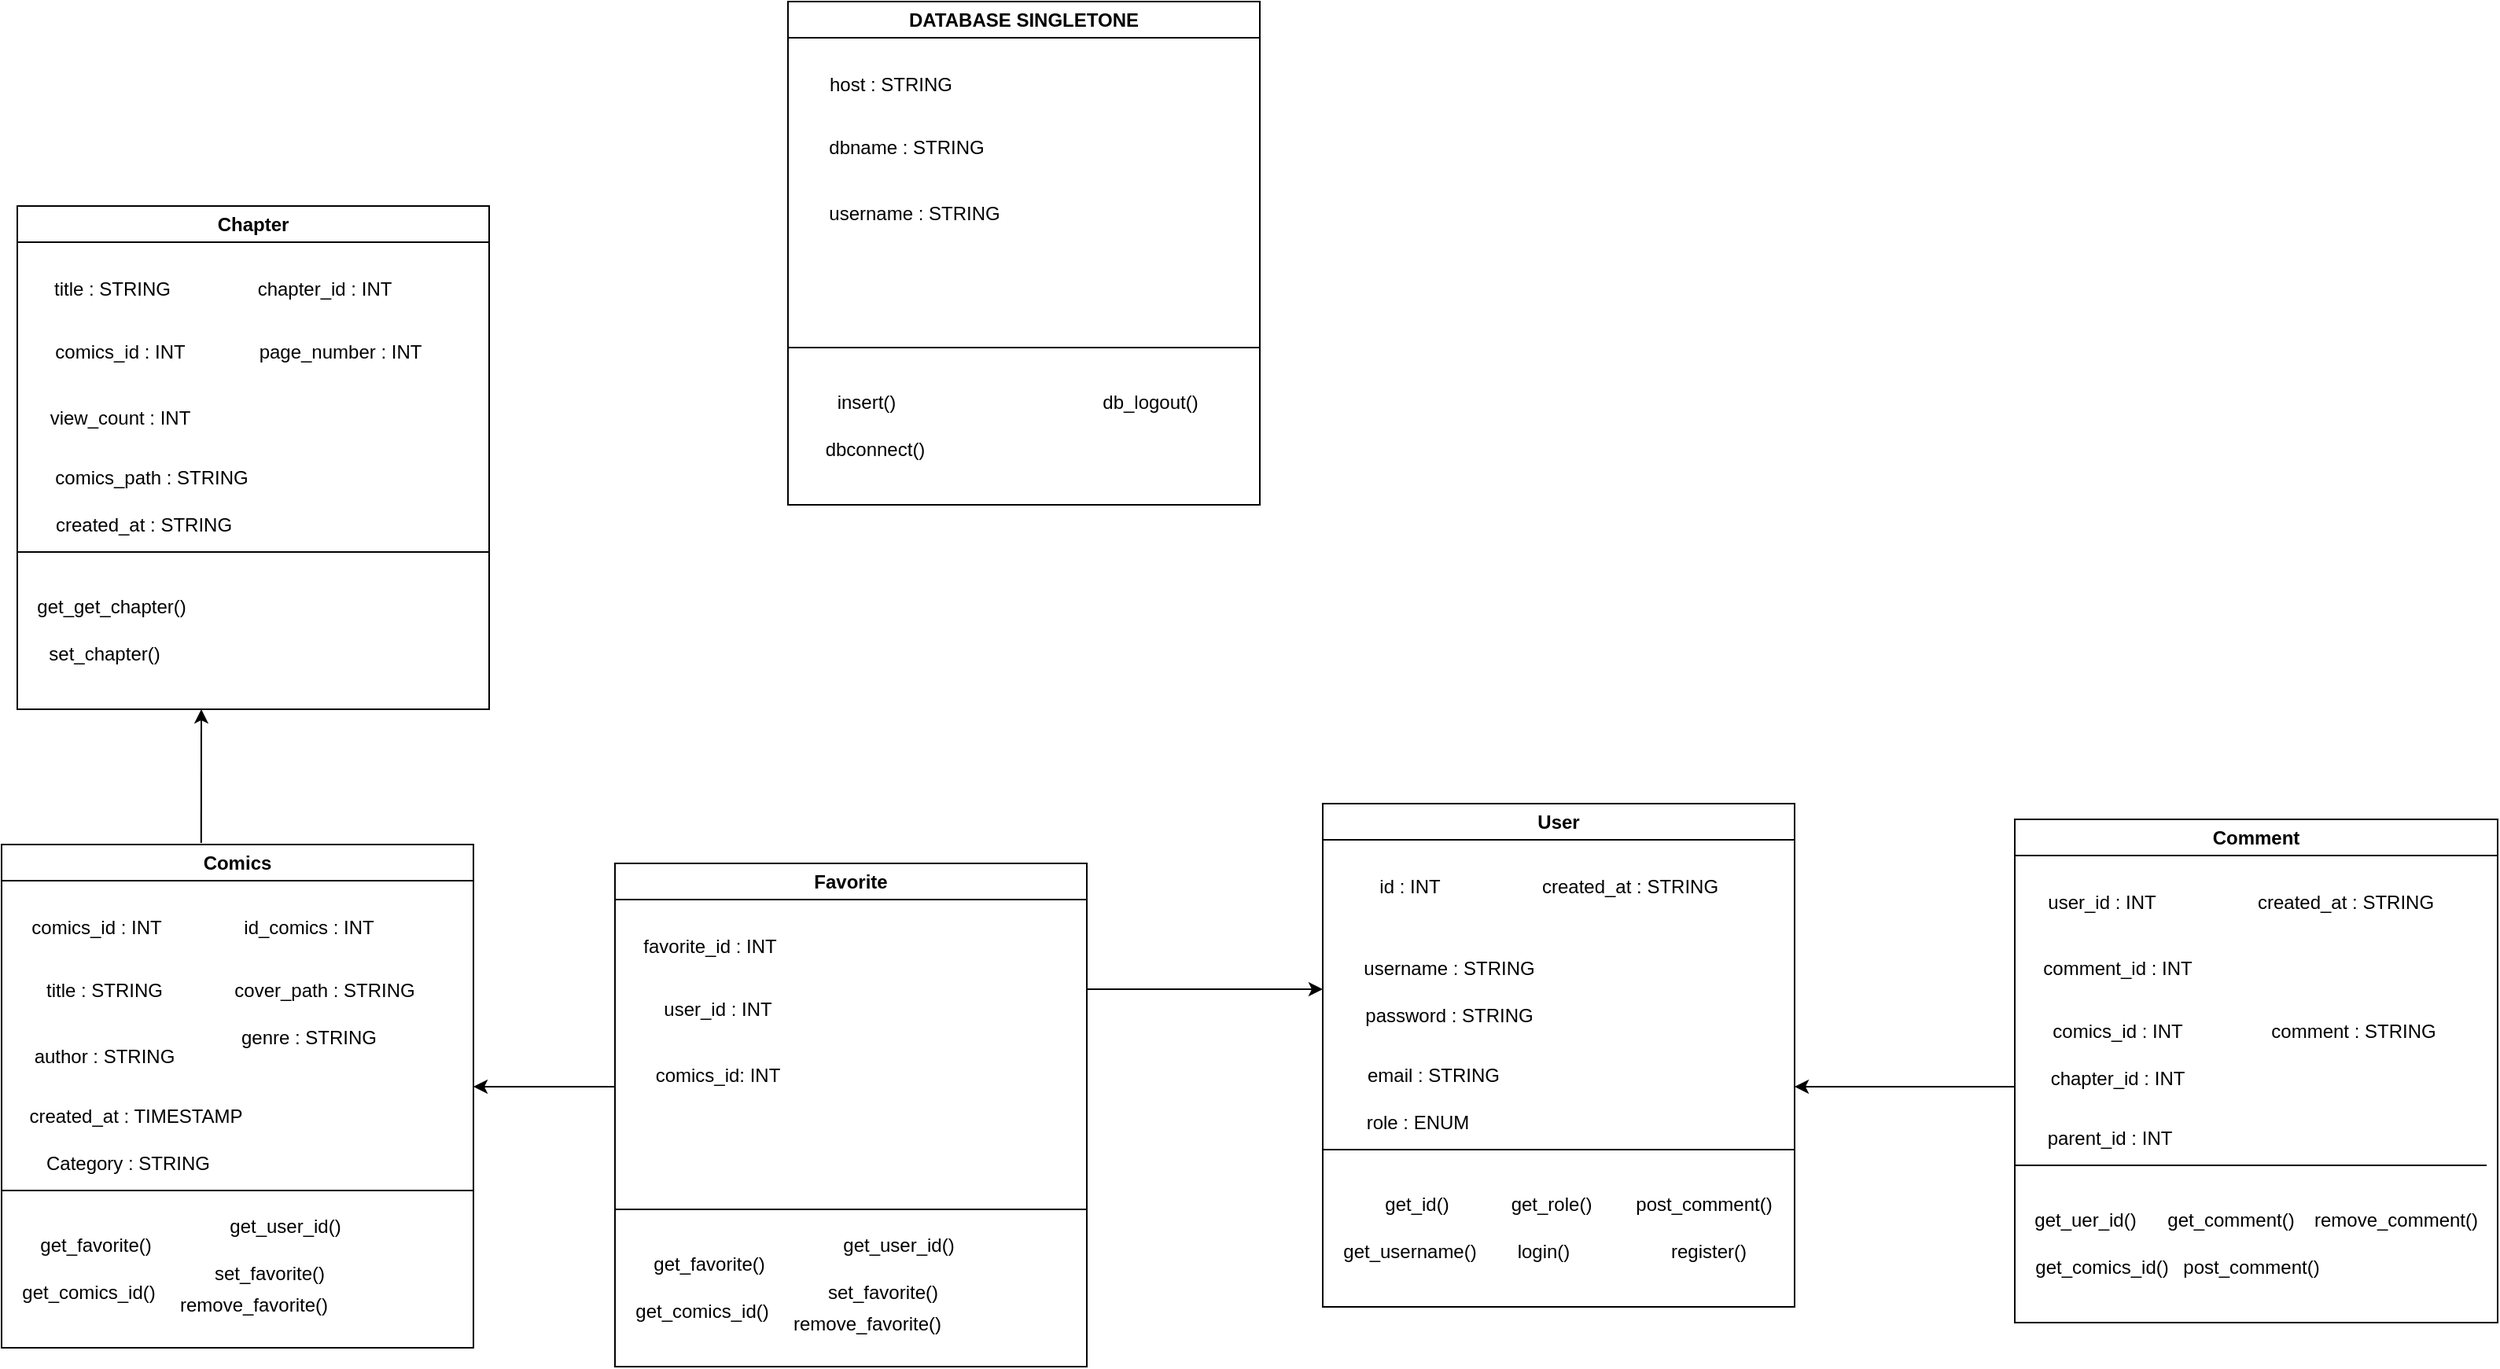 <mxfile version="24.7.16">
  <diagram name="Page-1" id="-zw8cmHJMRN0YTho_X8Q">
    <mxGraphModel dx="2860" dy="1115" grid="1" gridSize="10" guides="1" tooltips="1" connect="1" arrows="1" fold="1" page="1" pageScale="1" pageWidth="827" pageHeight="1169" math="0" shadow="0">
      <root>
        <mxCell id="0" />
        <mxCell id="1" parent="0" />
        <mxCell id="OWliPd0L7537_3YXm9wO-1" value="DATABASE SINGLETONE" style="swimlane;whiteSpace=wrap;html=1;" parent="1" vertex="1">
          <mxGeometry x="-140" y="110" width="300" height="320" as="geometry" />
        </mxCell>
        <mxCell id="OWliPd0L7537_3YXm9wO-3" value="host : STRING" style="text;html=1;align=center;verticalAlign=middle;resizable=0;points=[];autosize=1;strokeColor=none;fillColor=none;" parent="OWliPd0L7537_3YXm9wO-1" vertex="1">
          <mxGeometry x="15" y="38" width="100" height="30" as="geometry" />
        </mxCell>
        <mxCell id="OWliPd0L7537_3YXm9wO-4" value="dbname : STRING" style="text;html=1;align=center;verticalAlign=middle;resizable=0;points=[];autosize=1;strokeColor=none;fillColor=none;" parent="OWliPd0L7537_3YXm9wO-1" vertex="1">
          <mxGeometry x="15" y="78" width="120" height="30" as="geometry" />
        </mxCell>
        <mxCell id="OWliPd0L7537_3YXm9wO-5" value="username : STRING" style="text;html=1;align=center;verticalAlign=middle;resizable=0;points=[];autosize=1;strokeColor=none;fillColor=none;" parent="OWliPd0L7537_3YXm9wO-1" vertex="1">
          <mxGeometry x="15" y="120" width="130" height="30" as="geometry" />
        </mxCell>
        <mxCell id="OWliPd0L7537_3YXm9wO-8" value="insert()" style="text;html=1;align=center;verticalAlign=middle;whiteSpace=wrap;rounded=0;" parent="OWliPd0L7537_3YXm9wO-1" vertex="1">
          <mxGeometry x="20" y="240" width="60" height="30" as="geometry" />
        </mxCell>
        <mxCell id="OWliPd0L7537_3YXm9wO-11" value="db_logout()" style="text;html=1;align=center;verticalAlign=middle;resizable=0;points=[];autosize=1;strokeColor=none;fillColor=none;" parent="OWliPd0L7537_3YXm9wO-1" vertex="1">
          <mxGeometry x="190" y="240" width="80" height="30" as="geometry" />
        </mxCell>
        <mxCell id="OWliPd0L7537_3YXm9wO-9" value="dbconnect()" style="text;html=1;align=center;verticalAlign=middle;resizable=0;points=[];autosize=1;strokeColor=none;fillColor=none;" parent="OWliPd0L7537_3YXm9wO-1" vertex="1">
          <mxGeometry x="10" y="270" width="90" height="30" as="geometry" />
        </mxCell>
        <mxCell id="OWliPd0L7537_3YXm9wO-2" value="&amp;nbsp;" style="text;html=1;align=center;verticalAlign=middle;resizable=0;points=[];autosize=1;strokeColor=none;fillColor=none;" parent="1" vertex="1">
          <mxGeometry x="-75" y="148" width="30" height="30" as="geometry" />
        </mxCell>
        <mxCell id="OWliPd0L7537_3YXm9wO-7" value="" style="endArrow=none;html=1;rounded=0;" parent="1" edge="1">
          <mxGeometry width="50" height="50" relative="1" as="geometry">
            <mxPoint x="-140" y="330" as="sourcePoint" />
            <mxPoint x="160" y="330" as="targetPoint" />
          </mxGeometry>
        </mxCell>
        <mxCell id="OWliPd0L7537_3YXm9wO-33" value="Chapter" style="swimlane;whiteSpace=wrap;html=1;" parent="1" vertex="1">
          <mxGeometry x="-630" y="240" width="300" height="320" as="geometry" />
        </mxCell>
        <mxCell id="OWliPd0L7537_3YXm9wO-34" value="title : STRING" style="text;html=1;align=center;verticalAlign=middle;resizable=0;points=[];autosize=1;strokeColor=none;fillColor=none;" parent="OWliPd0L7537_3YXm9wO-33" vertex="1">
          <mxGeometry x="10" y="38" width="100" height="30" as="geometry" />
        </mxCell>
        <mxCell id="OWliPd0L7537_3YXm9wO-35" value="comics_id : INT" style="text;html=1;align=center;verticalAlign=middle;resizable=0;points=[];autosize=1;strokeColor=none;fillColor=none;" parent="OWliPd0L7537_3YXm9wO-33" vertex="1">
          <mxGeometry x="10" y="78" width="110" height="30" as="geometry" />
        </mxCell>
        <mxCell id="OWliPd0L7537_3YXm9wO-36" value="view_count : INT" style="text;html=1;align=center;verticalAlign=middle;resizable=0;points=[];autosize=1;strokeColor=none;fillColor=none;" parent="OWliPd0L7537_3YXm9wO-33" vertex="1">
          <mxGeometry x="10" y="120" width="110" height="30" as="geometry" />
        </mxCell>
        <mxCell id="OWliPd0L7537_3YXm9wO-39" value="get_get_chapter()" style="text;html=1;align=center;verticalAlign=middle;whiteSpace=wrap;rounded=0;" parent="OWliPd0L7537_3YXm9wO-33" vertex="1">
          <mxGeometry x="30" y="240" width="60" height="30" as="geometry" />
        </mxCell>
        <mxCell id="OWliPd0L7537_3YXm9wO-41" value="set_chapter()" style="text;html=1;align=center;verticalAlign=middle;resizable=0;points=[];autosize=1;strokeColor=none;fillColor=none;" parent="OWliPd0L7537_3YXm9wO-33" vertex="1">
          <mxGeometry x="10" y="270" width="90" height="30" as="geometry" />
        </mxCell>
        <mxCell id="OWliPd0L7537_3YXm9wO-44" value="comics_path : STRING" style="text;html=1;align=center;verticalAlign=middle;resizable=0;points=[];autosize=1;strokeColor=none;fillColor=none;" parent="OWliPd0L7537_3YXm9wO-33" vertex="1">
          <mxGeometry x="10" y="158" width="150" height="30" as="geometry" />
        </mxCell>
        <mxCell id="OWliPd0L7537_3YXm9wO-45" value="created_at : STRING" style="text;html=1;align=center;verticalAlign=middle;resizable=0;points=[];autosize=1;strokeColor=none;fillColor=none;" parent="OWliPd0L7537_3YXm9wO-33" vertex="1">
          <mxGeometry x="10" y="188" width="140" height="30" as="geometry" />
        </mxCell>
        <mxCell id="OWliPd0L7537_3YXm9wO-47" value="page_number : INT" style="text;html=1;align=center;verticalAlign=middle;resizable=0;points=[];autosize=1;strokeColor=none;fillColor=none;" parent="OWliPd0L7537_3YXm9wO-33" vertex="1">
          <mxGeometry x="140" y="78" width="130" height="30" as="geometry" />
        </mxCell>
        <mxCell id="OWliPd0L7537_3YXm9wO-46" value="chapter_id : INT" style="text;html=1;align=center;verticalAlign=middle;resizable=0;points=[];autosize=1;strokeColor=none;fillColor=none;" parent="OWliPd0L7537_3YXm9wO-33" vertex="1">
          <mxGeometry x="140" y="38" width="110" height="30" as="geometry" />
        </mxCell>
        <mxCell id="OWliPd0L7537_3YXm9wO-42" value="&amp;nbsp;" style="text;html=1;align=center;verticalAlign=middle;resizable=0;points=[];autosize=1;strokeColor=none;fillColor=none;" parent="1" vertex="1">
          <mxGeometry x="-565" y="278" width="30" height="30" as="geometry" />
        </mxCell>
        <mxCell id="OWliPd0L7537_3YXm9wO-43" value="" style="endArrow=none;html=1;rounded=0;" parent="1" edge="1">
          <mxGeometry width="50" height="50" relative="1" as="geometry">
            <mxPoint x="-630" y="460" as="sourcePoint" />
            <mxPoint x="-330" y="460" as="targetPoint" />
          </mxGeometry>
        </mxCell>
        <mxCell id="OWliPd0L7537_3YXm9wO-48" value="Comics" style="swimlane;whiteSpace=wrap;html=1;" parent="1" vertex="1">
          <mxGeometry x="-640" y="646" width="300" height="320" as="geometry" />
        </mxCell>
        <mxCell id="OWliPd0L7537_3YXm9wO-49" value="comics_id : INT" style="text;html=1;align=center;verticalAlign=middle;resizable=0;points=[];autosize=1;strokeColor=none;fillColor=none;" parent="OWliPd0L7537_3YXm9wO-48" vertex="1">
          <mxGeometry x="5" y="38" width="110" height="30" as="geometry" />
        </mxCell>
        <mxCell id="OWliPd0L7537_3YXm9wO-50" value="title : STRING" style="text;html=1;align=center;verticalAlign=middle;resizable=0;points=[];autosize=1;strokeColor=none;fillColor=none;" parent="OWliPd0L7537_3YXm9wO-48" vertex="1">
          <mxGeometry x="15" y="78" width="100" height="30" as="geometry" />
        </mxCell>
        <mxCell id="OWliPd0L7537_3YXm9wO-51" value="author : STRING" style="text;html=1;align=center;verticalAlign=middle;resizable=0;points=[];autosize=1;strokeColor=none;fillColor=none;" parent="OWliPd0L7537_3YXm9wO-48" vertex="1">
          <mxGeometry x="10" y="120" width="110" height="30" as="geometry" />
        </mxCell>
        <mxCell id="OWliPd0L7537_3YXm9wO-52" value="get_favorite()" style="text;html=1;align=center;verticalAlign=middle;whiteSpace=wrap;rounded=0;" parent="OWliPd0L7537_3YXm9wO-48" vertex="1">
          <mxGeometry x="30" y="240" width="60" height="30" as="geometry" />
        </mxCell>
        <mxCell id="OWliPd0L7537_3YXm9wO-53" value="get_comics_id()" style="text;html=1;align=center;verticalAlign=middle;resizable=0;points=[];autosize=1;strokeColor=none;fillColor=none;" parent="OWliPd0L7537_3YXm9wO-48" vertex="1">
          <mxGeometry y="270" width="110" height="30" as="geometry" />
        </mxCell>
        <mxCell id="OWliPd0L7537_3YXm9wO-54" value="created_at : TIMESTAMP" style="text;html=1;align=center;verticalAlign=middle;resizable=0;points=[];autosize=1;strokeColor=none;fillColor=none;" parent="OWliPd0L7537_3YXm9wO-48" vertex="1">
          <mxGeometry x="5" y="158" width="160" height="30" as="geometry" />
        </mxCell>
        <mxCell id="OWliPd0L7537_3YXm9wO-55" value="Category : STRING" style="text;html=1;align=center;verticalAlign=middle;resizable=0;points=[];autosize=1;strokeColor=none;fillColor=none;" parent="OWliPd0L7537_3YXm9wO-48" vertex="1">
          <mxGeometry x="15" y="188" width="130" height="30" as="geometry" />
        </mxCell>
        <mxCell id="OWliPd0L7537_3YXm9wO-56" value="cover_path : STRING" style="text;html=1;align=center;verticalAlign=middle;resizable=0;points=[];autosize=1;strokeColor=none;fillColor=none;" parent="OWliPd0L7537_3YXm9wO-48" vertex="1">
          <mxGeometry x="135" y="78" width="140" height="30" as="geometry" />
        </mxCell>
        <mxCell id="OWliPd0L7537_3YXm9wO-57" value="id_comics : INT" style="text;html=1;align=center;verticalAlign=middle;resizable=0;points=[];autosize=1;strokeColor=none;fillColor=none;" parent="OWliPd0L7537_3YXm9wO-48" vertex="1">
          <mxGeometry x="140" y="38" width="110" height="30" as="geometry" />
        </mxCell>
        <mxCell id="OWliPd0L7537_3YXm9wO-60" value="genre : STRING" style="text;html=1;align=center;verticalAlign=middle;resizable=0;points=[];autosize=1;strokeColor=none;fillColor=none;" parent="OWliPd0L7537_3YXm9wO-48" vertex="1">
          <mxGeometry x="140" y="108" width="110" height="30" as="geometry" />
        </mxCell>
        <mxCell id="OWliPd0L7537_3YXm9wO-58" value="&amp;nbsp;" style="text;html=1;align=center;verticalAlign=middle;resizable=0;points=[];autosize=1;strokeColor=none;fillColor=none;" parent="1" vertex="1">
          <mxGeometry x="-575" y="684" width="30" height="30" as="geometry" />
        </mxCell>
        <mxCell id="OWliPd0L7537_3YXm9wO-59" value="" style="endArrow=none;html=1;rounded=0;" parent="1" edge="1">
          <mxGeometry width="50" height="50" relative="1" as="geometry">
            <mxPoint x="-640" y="866" as="sourcePoint" />
            <mxPoint x="-340" y="866" as="targetPoint" />
          </mxGeometry>
        </mxCell>
        <mxCell id="OWliPd0L7537_3YXm9wO-61" value="get_user_id()" style="text;html=1;align=center;verticalAlign=middle;resizable=0;points=[];autosize=1;strokeColor=none;fillColor=none;" parent="1" vertex="1">
          <mxGeometry x="-505" y="874" width="90" height="30" as="geometry" />
        </mxCell>
        <mxCell id="OWliPd0L7537_3YXm9wO-62" value="set_favorite()" style="text;html=1;align=center;verticalAlign=middle;resizable=0;points=[];autosize=1;strokeColor=none;fillColor=none;" parent="1" vertex="1">
          <mxGeometry x="-515" y="904" width="90" height="30" as="geometry" />
        </mxCell>
        <mxCell id="OWliPd0L7537_3YXm9wO-64" value="remove_favorite()" style="text;html=1;align=center;verticalAlign=middle;resizable=0;points=[];autosize=1;strokeColor=none;fillColor=none;" parent="1" vertex="1">
          <mxGeometry x="-540" y="924" width="120" height="30" as="geometry" />
        </mxCell>
        <mxCell id="OWliPd0L7537_3YXm9wO-66" value="Favorite" style="swimlane;whiteSpace=wrap;html=1;" parent="1" vertex="1">
          <mxGeometry x="-250" y="658" width="300" height="320" as="geometry" />
        </mxCell>
        <mxCell id="OWliPd0L7537_3YXm9wO-67" value="favorite_id : INT" style="text;html=1;align=center;verticalAlign=middle;resizable=0;points=[];autosize=1;strokeColor=none;fillColor=none;" parent="OWliPd0L7537_3YXm9wO-66" vertex="1">
          <mxGeometry x="5" y="38" width="110" height="30" as="geometry" />
        </mxCell>
        <mxCell id="OWliPd0L7537_3YXm9wO-68" value="user_id : INT" style="text;html=1;align=center;verticalAlign=middle;resizable=0;points=[];autosize=1;strokeColor=none;fillColor=none;" parent="OWliPd0L7537_3YXm9wO-66" vertex="1">
          <mxGeometry x="20" y="78" width="90" height="30" as="geometry" />
        </mxCell>
        <mxCell id="OWliPd0L7537_3YXm9wO-69" value="comics_id: INT" style="text;html=1;align=center;verticalAlign=middle;resizable=0;points=[];autosize=1;strokeColor=none;fillColor=none;" parent="OWliPd0L7537_3YXm9wO-66" vertex="1">
          <mxGeometry x="15" y="120" width="100" height="30" as="geometry" />
        </mxCell>
        <mxCell id="OWliPd0L7537_3YXm9wO-70" value="get_favorite()" style="text;html=1;align=center;verticalAlign=middle;whiteSpace=wrap;rounded=0;" parent="OWliPd0L7537_3YXm9wO-66" vertex="1">
          <mxGeometry x="30" y="240" width="60" height="30" as="geometry" />
        </mxCell>
        <mxCell id="OWliPd0L7537_3YXm9wO-71" value="get_comics_id()" style="text;html=1;align=center;verticalAlign=middle;resizable=0;points=[];autosize=1;strokeColor=none;fillColor=none;" parent="OWliPd0L7537_3YXm9wO-66" vertex="1">
          <mxGeometry y="270" width="110" height="30" as="geometry" />
        </mxCell>
        <mxCell id="OWliPd0L7537_3YXm9wO-77" value="&amp;nbsp;" style="text;html=1;align=center;verticalAlign=middle;resizable=0;points=[];autosize=1;strokeColor=none;fillColor=none;" parent="1" vertex="1">
          <mxGeometry x="-185" y="696" width="30" height="30" as="geometry" />
        </mxCell>
        <mxCell id="OWliPd0L7537_3YXm9wO-78" value="" style="endArrow=none;html=1;rounded=0;" parent="1" edge="1">
          <mxGeometry width="50" height="50" relative="1" as="geometry">
            <mxPoint x="-250" y="878" as="sourcePoint" />
            <mxPoint x="50" y="878" as="targetPoint" />
          </mxGeometry>
        </mxCell>
        <mxCell id="OWliPd0L7537_3YXm9wO-79" value="get_user_id()" style="text;html=1;align=center;verticalAlign=middle;resizable=0;points=[];autosize=1;strokeColor=none;fillColor=none;" parent="1" vertex="1">
          <mxGeometry x="-115" y="886" width="90" height="30" as="geometry" />
        </mxCell>
        <mxCell id="OWliPd0L7537_3YXm9wO-80" value="set_favorite()" style="text;html=1;align=center;verticalAlign=middle;resizable=0;points=[];autosize=1;strokeColor=none;fillColor=none;" parent="1" vertex="1">
          <mxGeometry x="-125" y="916" width="90" height="30" as="geometry" />
        </mxCell>
        <mxCell id="OWliPd0L7537_3YXm9wO-81" value="remove_favorite()" style="text;html=1;align=center;verticalAlign=middle;resizable=0;points=[];autosize=1;strokeColor=none;fillColor=none;" parent="1" vertex="1">
          <mxGeometry x="-150" y="936" width="120" height="30" as="geometry" />
        </mxCell>
        <mxCell id="OWliPd0L7537_3YXm9wO-85" value="User" style="swimlane;whiteSpace=wrap;html=1;" parent="1" vertex="1">
          <mxGeometry x="200" y="620" width="300" height="320" as="geometry" />
        </mxCell>
        <mxCell id="OWliPd0L7537_3YXm9wO-86" value="id : INT" style="text;html=1;align=center;verticalAlign=middle;resizable=0;points=[];autosize=1;strokeColor=none;fillColor=none;" parent="OWliPd0L7537_3YXm9wO-85" vertex="1">
          <mxGeometry x="25" y="38" width="60" height="30" as="geometry" />
        </mxCell>
        <mxCell id="OWliPd0L7537_3YXm9wO-87" value="username : STRING" style="text;html=1;align=center;verticalAlign=middle;resizable=0;points=[];autosize=1;strokeColor=none;fillColor=none;" parent="OWliPd0L7537_3YXm9wO-85" vertex="1">
          <mxGeometry x="15" y="90" width="130" height="30" as="geometry" />
        </mxCell>
        <mxCell id="OWliPd0L7537_3YXm9wO-88" value="password : STRING" style="text;html=1;align=center;verticalAlign=middle;resizable=0;points=[];autosize=1;strokeColor=none;fillColor=none;" parent="OWliPd0L7537_3YXm9wO-85" vertex="1">
          <mxGeometry x="15" y="120" width="130" height="30" as="geometry" />
        </mxCell>
        <mxCell id="OWliPd0L7537_3YXm9wO-89" value="get_id()" style="text;html=1;align=center;verticalAlign=middle;whiteSpace=wrap;rounded=0;" parent="OWliPd0L7537_3YXm9wO-85" vertex="1">
          <mxGeometry x="30" y="240" width="60" height="30" as="geometry" />
        </mxCell>
        <mxCell id="OWliPd0L7537_3YXm9wO-90" value="get_username()" style="text;html=1;align=center;verticalAlign=middle;resizable=0;points=[];autosize=1;strokeColor=none;fillColor=none;" parent="OWliPd0L7537_3YXm9wO-85" vertex="1">
          <mxGeometry y="270" width="110" height="30" as="geometry" />
        </mxCell>
        <mxCell id="OWliPd0L7537_3YXm9wO-91" value="email : STRING" style="text;html=1;align=center;verticalAlign=middle;resizable=0;points=[];autosize=1;strokeColor=none;fillColor=none;" parent="OWliPd0L7537_3YXm9wO-85" vertex="1">
          <mxGeometry x="15" y="158" width="110" height="30" as="geometry" />
        </mxCell>
        <mxCell id="OWliPd0L7537_3YXm9wO-92" value="role : ENUM" style="text;html=1;align=center;verticalAlign=middle;resizable=0;points=[];autosize=1;strokeColor=none;fillColor=none;" parent="OWliPd0L7537_3YXm9wO-85" vertex="1">
          <mxGeometry x="15" y="188" width="90" height="30" as="geometry" />
        </mxCell>
        <mxCell id="OWliPd0L7537_3YXm9wO-94" value="created_at : STRING" style="text;html=1;align=center;verticalAlign=middle;resizable=0;points=[];autosize=1;strokeColor=none;fillColor=none;" parent="OWliPd0L7537_3YXm9wO-85" vertex="1">
          <mxGeometry x="125" y="38" width="140" height="30" as="geometry" />
        </mxCell>
        <mxCell id="OWliPd0L7537_3YXm9wO-100" value="post_comment()" style="text;html=1;align=center;verticalAlign=middle;resizable=0;points=[];autosize=1;strokeColor=none;fillColor=none;" parent="OWliPd0L7537_3YXm9wO-85" vertex="1">
          <mxGeometry x="187" y="240" width="110" height="30" as="geometry" />
        </mxCell>
        <mxCell id="OWliPd0L7537_3YXm9wO-98" value="register()" style="text;html=1;align=center;verticalAlign=middle;resizable=0;points=[];autosize=1;strokeColor=none;fillColor=none;" parent="OWliPd0L7537_3YXm9wO-85" vertex="1">
          <mxGeometry x="210" y="270" width="70" height="30" as="geometry" />
        </mxCell>
        <mxCell id="OWliPd0L7537_3YXm9wO-99" value="login()" style="text;html=1;align=center;verticalAlign=middle;resizable=0;points=[];autosize=1;strokeColor=none;fillColor=none;" parent="OWliPd0L7537_3YXm9wO-85" vertex="1">
          <mxGeometry x="110" y="270" width="60" height="30" as="geometry" />
        </mxCell>
        <mxCell id="OWliPd0L7537_3YXm9wO-97" value="get_role()" style="text;html=1;align=center;verticalAlign=middle;resizable=0;points=[];autosize=1;strokeColor=none;fillColor=none;" parent="OWliPd0L7537_3YXm9wO-85" vertex="1">
          <mxGeometry x="110" y="240" width="70" height="30" as="geometry" />
        </mxCell>
        <mxCell id="OWliPd0L7537_3YXm9wO-95" value="&amp;nbsp;" style="text;html=1;align=center;verticalAlign=middle;resizable=0;points=[];autosize=1;strokeColor=none;fillColor=none;" parent="1" vertex="1">
          <mxGeometry x="265" y="658" width="30" height="30" as="geometry" />
        </mxCell>
        <mxCell id="OWliPd0L7537_3YXm9wO-96" value="" style="endArrow=none;html=1;rounded=0;" parent="1" edge="1">
          <mxGeometry width="50" height="50" relative="1" as="geometry">
            <mxPoint x="200" y="840" as="sourcePoint" />
            <mxPoint x="500" y="840" as="targetPoint" />
          </mxGeometry>
        </mxCell>
        <mxCell id="OWliPd0L7537_3YXm9wO-101" value="Comment" style="swimlane;whiteSpace=wrap;html=1;" parent="1" vertex="1">
          <mxGeometry x="640" y="630" width="307" height="320" as="geometry" />
        </mxCell>
        <mxCell id="OWliPd0L7537_3YXm9wO-102" value="user_id : INT" style="text;html=1;align=center;verticalAlign=middle;resizable=0;points=[];autosize=1;strokeColor=none;fillColor=none;" parent="OWliPd0L7537_3YXm9wO-101" vertex="1">
          <mxGeometry x="10" y="38" width="90" height="30" as="geometry" />
        </mxCell>
        <mxCell id="OWliPd0L7537_3YXm9wO-103" value="comics_id : INT" style="text;html=1;align=center;verticalAlign=middle;resizable=0;points=[];autosize=1;strokeColor=none;fillColor=none;" parent="OWliPd0L7537_3YXm9wO-101" vertex="1">
          <mxGeometry x="10" y="120" width="110" height="30" as="geometry" />
        </mxCell>
        <mxCell id="OWliPd0L7537_3YXm9wO-104" value="chapter_id : INT" style="text;html=1;align=center;verticalAlign=middle;resizable=0;points=[];autosize=1;strokeColor=none;fillColor=none;" parent="OWliPd0L7537_3YXm9wO-101" vertex="1">
          <mxGeometry x="10" y="150" width="110" height="30" as="geometry" />
        </mxCell>
        <mxCell id="OWliPd0L7537_3YXm9wO-105" value="get_uer_id()" style="text;html=1;align=center;verticalAlign=middle;whiteSpace=wrap;rounded=0;" parent="OWliPd0L7537_3YXm9wO-101" vertex="1">
          <mxGeometry x="15" y="240" width="60" height="30" as="geometry" />
        </mxCell>
        <mxCell id="OWliPd0L7537_3YXm9wO-106" value="get_comics_id()" style="text;html=1;align=center;verticalAlign=middle;resizable=0;points=[];autosize=1;strokeColor=none;fillColor=none;" parent="OWliPd0L7537_3YXm9wO-101" vertex="1">
          <mxGeometry y="270" width="110" height="30" as="geometry" />
        </mxCell>
        <mxCell id="OWliPd0L7537_3YXm9wO-107" value="comment : STRING" style="text;html=1;align=center;verticalAlign=middle;resizable=0;points=[];autosize=1;strokeColor=none;fillColor=none;" parent="OWliPd0L7537_3YXm9wO-101" vertex="1">
          <mxGeometry x="150" y="120" width="130" height="30" as="geometry" />
        </mxCell>
        <mxCell id="OWliPd0L7537_3YXm9wO-108" value="parent_id : INT" style="text;html=1;align=center;verticalAlign=middle;resizable=0;points=[];autosize=1;strokeColor=none;fillColor=none;" parent="OWliPd0L7537_3YXm9wO-101" vertex="1">
          <mxGeometry x="10" y="188" width="100" height="30" as="geometry" />
        </mxCell>
        <mxCell id="OWliPd0L7537_3YXm9wO-109" value="created_at : STRING" style="text;html=1;align=center;verticalAlign=middle;resizable=0;points=[];autosize=1;strokeColor=none;fillColor=none;" parent="OWliPd0L7537_3YXm9wO-101" vertex="1">
          <mxGeometry x="140" y="38" width="140" height="30" as="geometry" />
        </mxCell>
        <mxCell id="OWliPd0L7537_3YXm9wO-110" value="remove_comment()" style="text;html=1;align=center;verticalAlign=middle;resizable=0;points=[];autosize=1;strokeColor=none;fillColor=none;" parent="OWliPd0L7537_3YXm9wO-101" vertex="1">
          <mxGeometry x="177" y="240" width="130" height="30" as="geometry" />
        </mxCell>
        <mxCell id="OWliPd0L7537_3YXm9wO-112" value="post_comment()" style="text;html=1;align=center;verticalAlign=middle;resizable=0;points=[];autosize=1;strokeColor=none;fillColor=none;" parent="OWliPd0L7537_3YXm9wO-101" vertex="1">
          <mxGeometry x="95" y="270" width="110" height="30" as="geometry" />
        </mxCell>
        <mxCell id="OWliPd0L7537_3YXm9wO-113" value="get_comment()" style="text;html=1;align=center;verticalAlign=middle;resizable=0;points=[];autosize=1;strokeColor=none;fillColor=none;" parent="OWliPd0L7537_3YXm9wO-101" vertex="1">
          <mxGeometry x="87" y="240" width="100" height="30" as="geometry" />
        </mxCell>
        <mxCell id="zH18NDv2DwUp2lfebcnS-1" value="comment_id : INT" style="text;html=1;align=center;verticalAlign=middle;resizable=0;points=[];autosize=1;strokeColor=none;fillColor=none;" vertex="1" parent="OWliPd0L7537_3YXm9wO-101">
          <mxGeometry x="5" y="80" width="120" height="30" as="geometry" />
        </mxCell>
        <mxCell id="OWliPd0L7537_3YXm9wO-114" value="&amp;nbsp;" style="text;html=1;align=center;verticalAlign=middle;resizable=0;points=[];autosize=1;strokeColor=none;fillColor=none;" parent="1" vertex="1">
          <mxGeometry x="705" y="668" width="30" height="30" as="geometry" />
        </mxCell>
        <mxCell id="OWliPd0L7537_3YXm9wO-115" value="" style="endArrow=none;html=1;rounded=0;" parent="1" edge="1">
          <mxGeometry width="50" height="50" relative="1" as="geometry">
            <mxPoint x="640" y="850" as="sourcePoint" />
            <mxPoint x="940" y="850" as="targetPoint" />
          </mxGeometry>
        </mxCell>
        <mxCell id="2RhJEXdlytiPBOU92tNn-2" value="" style="endArrow=classic;html=1;rounded=0;" parent="1" edge="1">
          <mxGeometry width="50" height="50" relative="1" as="geometry">
            <mxPoint x="640" y="800" as="sourcePoint" />
            <mxPoint x="500" y="800" as="targetPoint" />
          </mxGeometry>
        </mxCell>
        <mxCell id="2RhJEXdlytiPBOU92tNn-3" value="" style="endArrow=classic;html=1;rounded=0;exitX=1;exitY=0.25;exitDx=0;exitDy=0;" parent="1" source="OWliPd0L7537_3YXm9wO-66" edge="1">
          <mxGeometry width="50" height="50" relative="1" as="geometry">
            <mxPoint x="180" y="590" as="sourcePoint" />
            <mxPoint x="200" y="738" as="targetPoint" />
          </mxGeometry>
        </mxCell>
        <mxCell id="2RhJEXdlytiPBOU92tNn-4" value="" style="endArrow=classic;html=1;rounded=0;" parent="1" edge="1">
          <mxGeometry width="50" height="50" relative="1" as="geometry">
            <mxPoint x="-250" y="800" as="sourcePoint" />
            <mxPoint x="-340" y="800" as="targetPoint" />
          </mxGeometry>
        </mxCell>
        <mxCell id="2RhJEXdlytiPBOU92tNn-5" value="" style="endArrow=classic;html=1;rounded=0;exitX=0.423;exitY=-0.003;exitDx=0;exitDy=0;exitPerimeter=0;" parent="1" source="OWliPd0L7537_3YXm9wO-48" edge="1">
          <mxGeometry width="50" height="50" relative="1" as="geometry">
            <mxPoint x="180" y="590" as="sourcePoint" />
            <mxPoint x="-513" y="560" as="targetPoint" />
          </mxGeometry>
        </mxCell>
      </root>
    </mxGraphModel>
  </diagram>
</mxfile>
